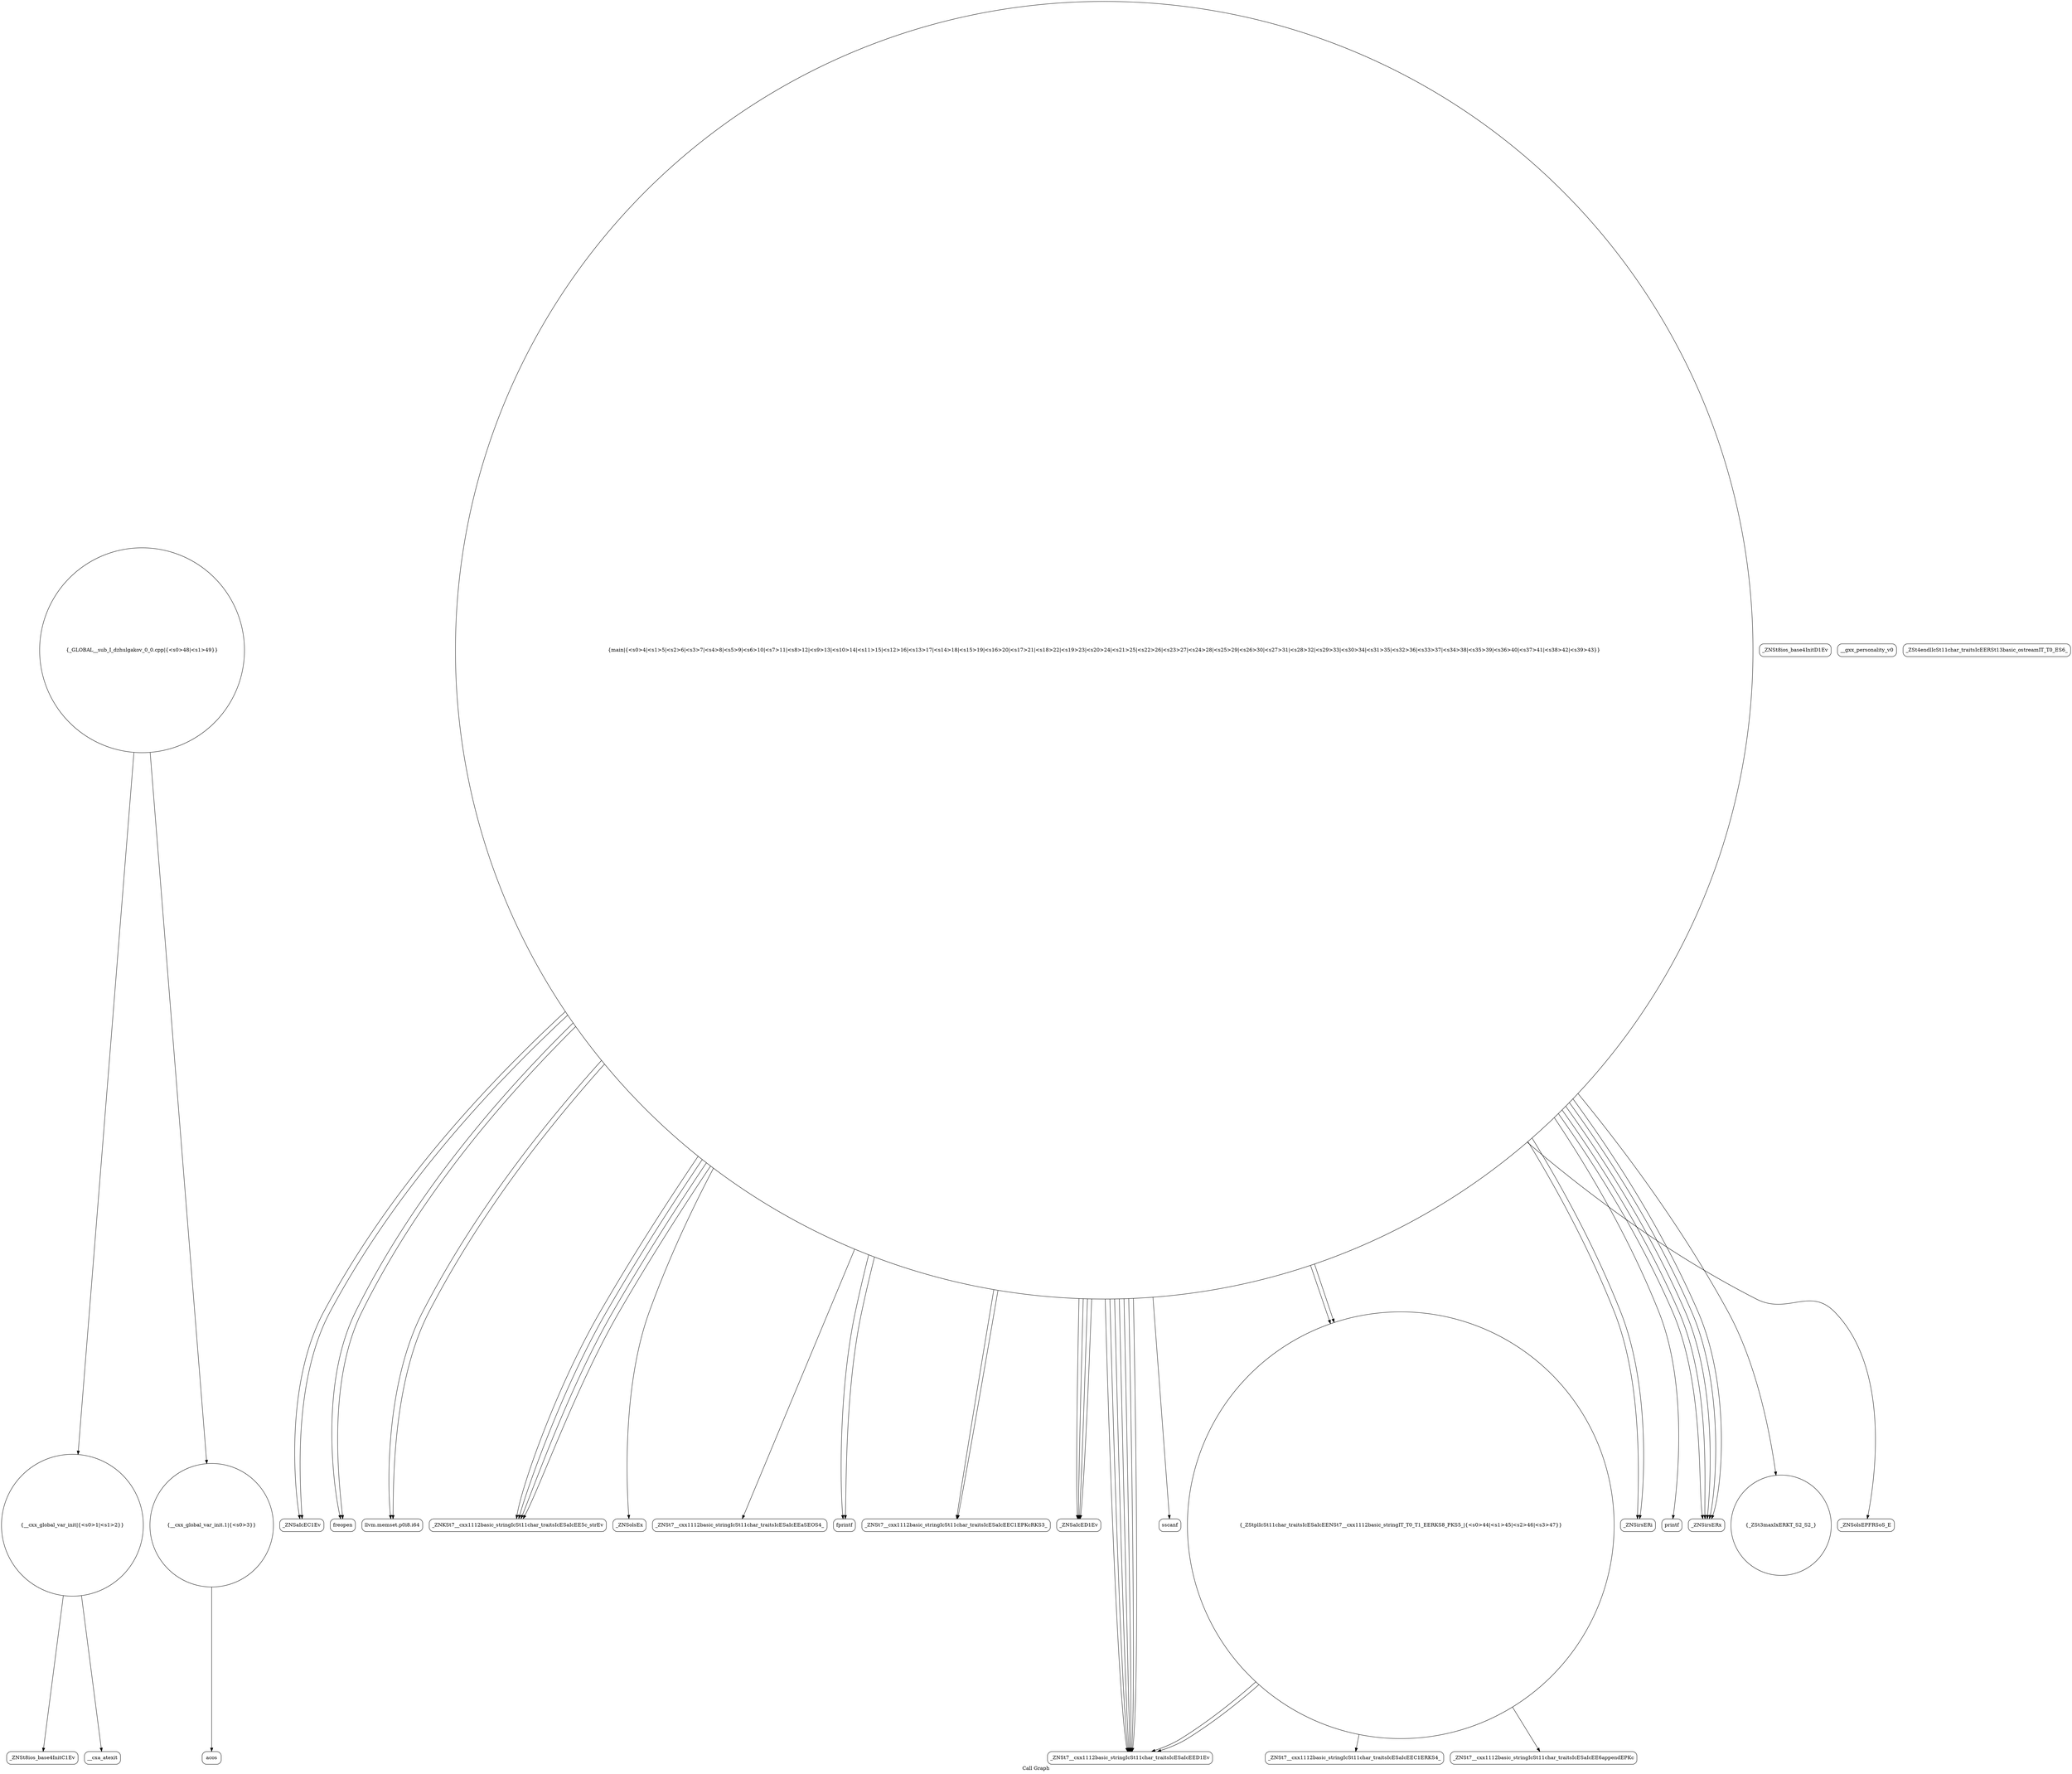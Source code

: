 digraph "Call Graph" {
	label="Call Graph";

	Node0x559bac242f50 [shape=record,shape=circle,label="{__cxx_global_var_init|{<s0>1|<s1>2}}"];
	Node0x559bac242f50:s0 -> Node0x559bac2433e0[color=black];
	Node0x559bac242f50:s1 -> Node0x559bac2434e0[color=black];
	Node0x559bac244060 [shape=record,shape=Mrecord,label="{_ZNSt7__cxx1112basic_stringIcSt11char_traitsIcESaIcEEC1ERKS4_}"];
	Node0x559bac2436e0 [shape=record,shape=Mrecord,label="{_ZNSaIcEC1Ev}"];
	Node0x559bac243a60 [shape=record,shape=Mrecord,label="{freopen}"];
	Node0x559bac243de0 [shape=record,shape=Mrecord,label="{llvm.memset.p0i8.i64}"];
	Node0x559bac243460 [shape=record,shape=Mrecord,label="{_ZNSt8ios_base4InitD1Ev}"];
	Node0x559bac244160 [shape=record,shape=circle,label="{_GLOBAL__sub_I_dzhulgakov_0_0.cpp|{<s0>48|<s1>49}}"];
	Node0x559bac244160:s0 -> Node0x559bac242f50[color=black];
	Node0x559bac244160:s1 -> Node0x559bac243560[color=black];
	Node0x559bac2437e0 [shape=record,shape=Mrecord,label="{__gxx_personality_v0}"];
	Node0x559bac243b60 [shape=record,shape=Mrecord,label="{_ZNKSt7__cxx1112basic_stringIcSt11char_traitsIcESaIcEE5c_strEv}"];
	Node0x559bac243ee0 [shape=record,shape=Mrecord,label="{_ZNSolsEx}"];
	Node0x559bac243560 [shape=record,shape=circle,label="{__cxx_global_var_init.1|{<s0>3}}"];
	Node0x559bac243560:s0 -> Node0x559bac2435e0[color=black];
	Node0x559bac2438e0 [shape=record,shape=Mrecord,label="{_ZNSt7__cxx1112basic_stringIcSt11char_traitsIcESaIcEEaSEOS4_}"];
	Node0x559bac243c60 [shape=record,shape=Mrecord,label="{fprintf}"];
	Node0x559bac243fe0 [shape=record,shape=Mrecord,label="{_ZSt4endlIcSt11char_traitsIcEERSt13basic_ostreamIT_T0_ES6_}"];
	Node0x559bac243660 [shape=record,shape=circle,label="{main|{<s0>4|<s1>5|<s2>6|<s3>7|<s4>8|<s5>9|<s6>10|<s7>11|<s8>12|<s9>13|<s10>14|<s11>15|<s12>16|<s13>17|<s14>18|<s15>19|<s16>20|<s17>21|<s18>22|<s19>23|<s20>24|<s21>25|<s22>26|<s23>27|<s24>28|<s25>29|<s26>30|<s27>31|<s28>32|<s29>33|<s30>34|<s31>35|<s32>36|<s33>37|<s34>38|<s35>39|<s36>40|<s37>41|<s38>42|<s39>43}}"];
	Node0x559bac243660:s0 -> Node0x559bac2436e0[color=black];
	Node0x559bac243660:s1 -> Node0x559bac243760[color=black];
	Node0x559bac243660:s2 -> Node0x559bac243860[color=black];
	Node0x559bac243660:s3 -> Node0x559bac2436e0[color=black];
	Node0x559bac243660:s4 -> Node0x559bac243760[color=black];
	Node0x559bac243660:s5 -> Node0x559bac2438e0[color=black];
	Node0x559bac243660:s6 -> Node0x559bac243960[color=black];
	Node0x559bac243660:s7 -> Node0x559bac243860[color=black];
	Node0x559bac243660:s8 -> Node0x559bac243860[color=black];
	Node0x559bac243660:s9 -> Node0x559bac243860[color=black];
	Node0x559bac243660:s10 -> Node0x559bac2439e0[color=black];
	Node0x559bac243660:s11 -> Node0x559bac243ae0[color=black];
	Node0x559bac243660:s12 -> Node0x559bac243b60[color=black];
	Node0x559bac243660:s13 -> Node0x559bac243a60[color=black];
	Node0x559bac243660:s14 -> Node0x559bac243960[color=black];
	Node0x559bac243660:s15 -> Node0x559bac243ae0[color=black];
	Node0x559bac243660:s16 -> Node0x559bac243b60[color=black];
	Node0x559bac243660:s17 -> Node0x559bac243a60[color=black];
	Node0x559bac243660:s18 -> Node0x559bac243960[color=black];
	Node0x559bac243660:s19 -> Node0x559bac243be0[color=black];
	Node0x559bac243660:s20 -> Node0x559bac243b60[color=black];
	Node0x559bac243660:s21 -> Node0x559bac243c60[color=black];
	Node0x559bac243660:s22 -> Node0x559bac243ce0[color=black];
	Node0x559bac243660:s23 -> Node0x559bac243be0[color=black];
	Node0x559bac243660:s24 -> Node0x559bac243d60[color=black];
	Node0x559bac243660:s25 -> Node0x559bac243d60[color=black];
	Node0x559bac243660:s26 -> Node0x559bac243de0[color=black];
	Node0x559bac243660:s27 -> Node0x559bac243de0[color=black];
	Node0x559bac243660:s28 -> Node0x559bac243d60[color=black];
	Node0x559bac243660:s29 -> Node0x559bac243d60[color=black];
	Node0x559bac243660:s30 -> Node0x559bac243d60[color=black];
	Node0x559bac243660:s31 -> Node0x559bac243960[color=black];
	Node0x559bac243660:s32 -> Node0x559bac243960[color=black];
	Node0x559bac243660:s33 -> Node0x559bac243e60[color=black];
	Node0x559bac243660:s34 -> Node0x559bac243ee0[color=black];
	Node0x559bac243660:s35 -> Node0x559bac243f60[color=black];
	Node0x559bac243660:s36 -> Node0x559bac243b60[color=black];
	Node0x559bac243660:s37 -> Node0x559bac243c60[color=black];
	Node0x559bac243660:s38 -> Node0x559bac243960[color=black];
	Node0x559bac243660:s39 -> Node0x559bac243960[color=black];
	Node0x559bac2439e0 [shape=record,shape=Mrecord,label="{sscanf}"];
	Node0x559bac243d60 [shape=record,shape=Mrecord,label="{_ZNSirsERx}"];
	Node0x559bac2433e0 [shape=record,shape=Mrecord,label="{_ZNSt8ios_base4InitC1Ev}"];
	Node0x559bac2440e0 [shape=record,shape=Mrecord,label="{_ZNSt7__cxx1112basic_stringIcSt11char_traitsIcESaIcEE6appendEPKc}"];
	Node0x559bac243760 [shape=record,shape=Mrecord,label="{_ZNSt7__cxx1112basic_stringIcSt11char_traitsIcESaIcEEC1EPKcRKS3_}"];
	Node0x559bac243ae0 [shape=record,shape=circle,label="{_ZStplIcSt11char_traitsIcESaIcEENSt7__cxx1112basic_stringIT_T0_T1_EERKS8_PKS5_|{<s0>44|<s1>45|<s2>46|<s3>47}}"];
	Node0x559bac243ae0:s0 -> Node0x559bac244060[color=black];
	Node0x559bac243ae0:s1 -> Node0x559bac2440e0[color=black];
	Node0x559bac243ae0:s2 -> Node0x559bac243960[color=black];
	Node0x559bac243ae0:s3 -> Node0x559bac243960[color=black];
	Node0x559bac243e60 [shape=record,shape=circle,label="{_ZSt3maxIxERKT_S2_S2_}"];
	Node0x559bac2434e0 [shape=record,shape=Mrecord,label="{__cxa_atexit}"];
	Node0x559bac243860 [shape=record,shape=Mrecord,label="{_ZNSaIcED1Ev}"];
	Node0x559bac243be0 [shape=record,shape=Mrecord,label="{_ZNSirsERi}"];
	Node0x559bac243f60 [shape=record,shape=Mrecord,label="{_ZNSolsEPFRSoS_E}"];
	Node0x559bac2435e0 [shape=record,shape=Mrecord,label="{acos}"];
	Node0x559bac243960 [shape=record,shape=Mrecord,label="{_ZNSt7__cxx1112basic_stringIcSt11char_traitsIcESaIcEED1Ev}"];
	Node0x559bac243ce0 [shape=record,shape=Mrecord,label="{printf}"];
}
